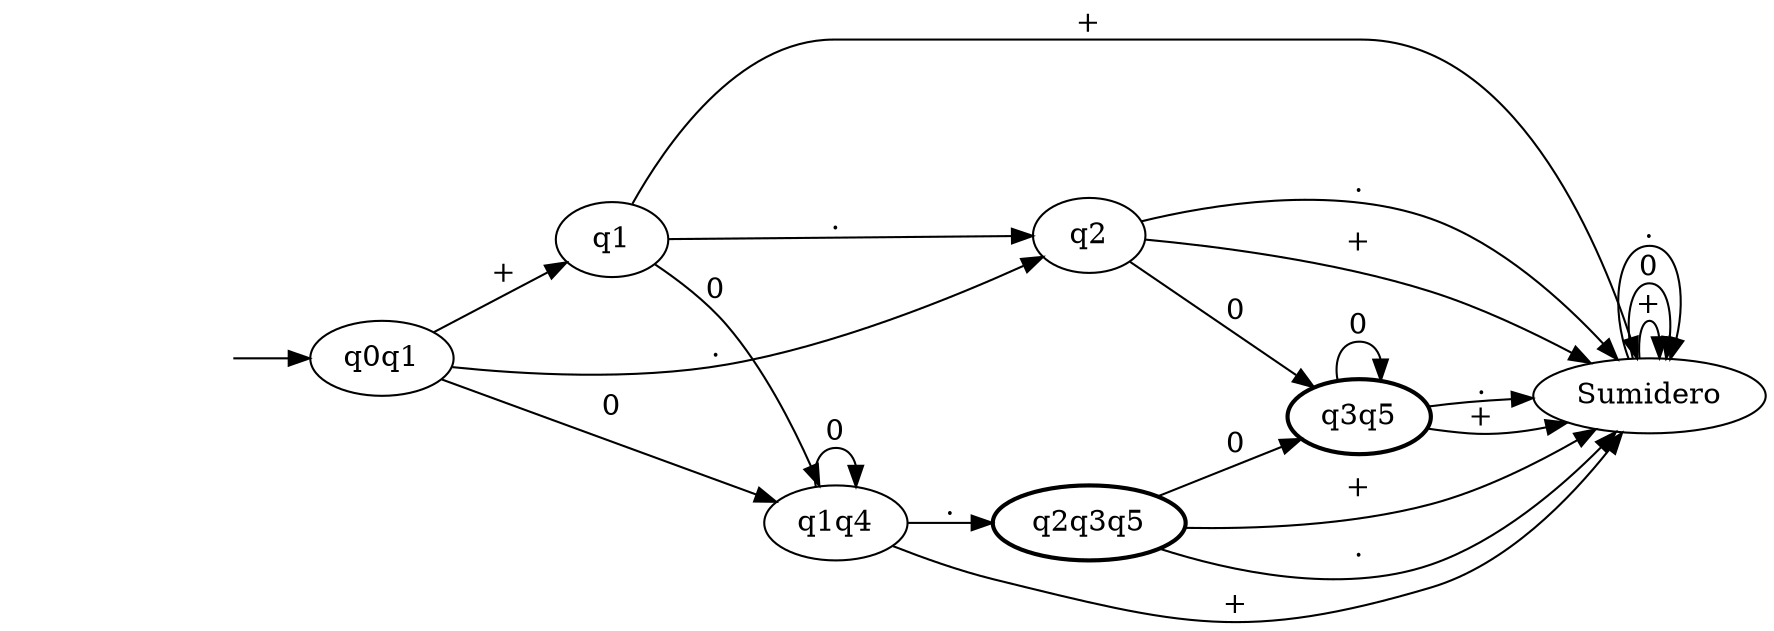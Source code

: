 digraph afd  { rankdir=LR;
	_invisible [style="invis"];
	q0q1;
	q1;
	q1q4;
	q2;
	Sumidero;
	q2q3q5 [penwidth="2"];
	q3q5 [penwidth="2"];
	_invisible -> q0q1 ;
	q0q1 -> q1 [label="+"];
	q0q1 -> q1q4 [label="0"];
	q0q1 -> q2 [label="."];
	q1 -> Sumidero [label="+"];
	q1 -> q1q4 [label="0"];
	q1 -> q2 [label="."];
	q1q4 -> Sumidero [label="+"];
	q1q4 -> q1q4 [label="0"];
	q1q4 -> q2q3q5 [label="."];
	q2 -> Sumidero [label="+"];
	q2 -> q3q5 [label="0"];
	q2 -> Sumidero [label="."];
	Sumidero -> Sumidero [label="+"];
	Sumidero -> Sumidero [label="0"];
	Sumidero -> Sumidero [label="."];
	q2q3q5 -> Sumidero [label="+"];
	q2q3q5 -> q3q5 [label="0"];
	q2q3q5 -> Sumidero [label="."];
	q3q5 -> Sumidero [label="+"];
	q3q5 -> q3q5 [label="0"];
	q3q5 -> Sumidero [label="."];
}